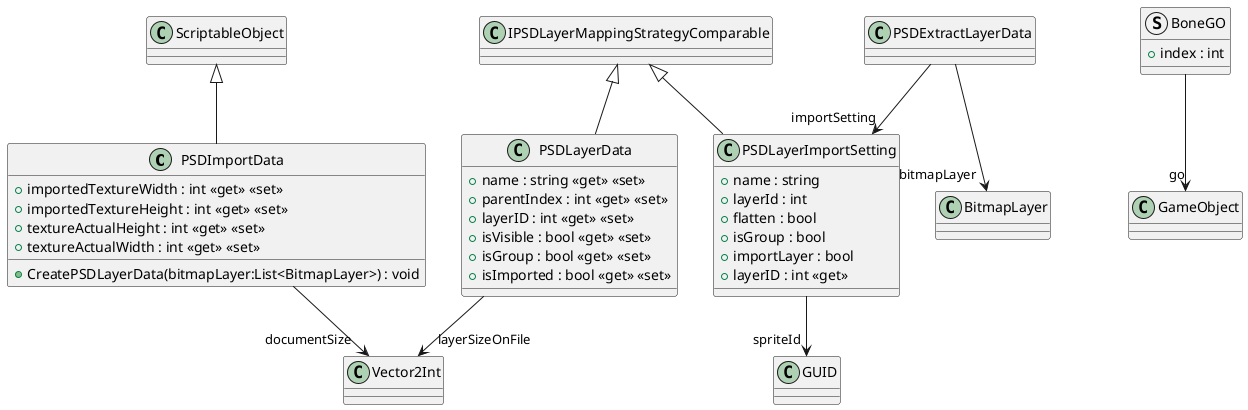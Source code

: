 @startuml
class PSDImportData {
    + importedTextureWidth : int <<get>> <<set>>
    + importedTextureHeight : int <<get>> <<set>>
    + textureActualHeight : int <<get>> <<set>>
    + textureActualWidth : int <<get>> <<set>>
    + CreatePSDLayerData(bitmapLayer:List<BitmapLayer>) : void
}
struct BoneGO {
    + index : int
}
class PSDLayerImportSetting {
    + name : string
    + layerId : int
    + flatten : bool
    + isGroup : bool
    + importLayer : bool
    + layerID : int <<get>>
}
class PSDLayerData {
    + name : string <<get>> <<set>>
    + parentIndex : int <<get>> <<set>>
    + layerID : int <<get>> <<set>>
    + isVisible : bool <<get>> <<set>>
    + isGroup : bool <<get>> <<set>>
    + isImported : bool <<get>> <<set>>
}
class PSDExtractLayerData {
}
ScriptableObject <|-- PSDImportData
PSDImportData --> "documentSize" Vector2Int
BoneGO --> "go" GameObject
IPSDLayerMappingStrategyComparable <|-- PSDLayerImportSetting
PSDLayerImportSetting --> "spriteId" GUID
IPSDLayerMappingStrategyComparable <|-- PSDLayerData
PSDLayerData --> "layerSizeOnFile" Vector2Int
PSDExtractLayerData --> "bitmapLayer" BitmapLayer
PSDExtractLayerData --> "importSetting" PSDLayerImportSetting
@enduml
